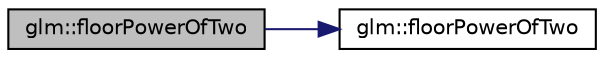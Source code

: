 digraph "glm::floorPowerOfTwo"
{
 // LATEX_PDF_SIZE
  edge [fontname="Helvetica",fontsize="10",labelfontname="Helvetica",labelfontsize="10"];
  node [fontname="Helvetica",fontsize="10",shape=record];
  rankdir="LR";
  Node1 [label="glm::floorPowerOfTwo",height=0.2,width=0.4,color="black", fillcolor="grey75", style="filled", fontcolor="black",tooltip=" "];
  Node1 -> Node2 [color="midnightblue",fontsize="10",style="solid",fontname="Helvetica"];
  Node2 [label="glm::floorPowerOfTwo",height=0.2,width=0.4,color="black", fillcolor="white", style="filled",URL="$group__gtc__round.html#gac80f6519c31baae10d8d7bea6735d1fa",tooltip=" "];
}
